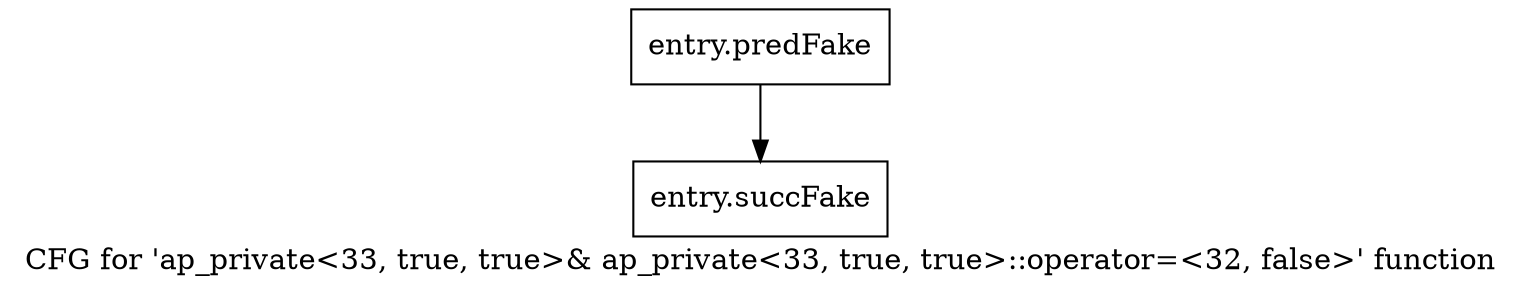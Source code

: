 digraph "CFG for 'ap_private\<33, true, true\>& ap_private\<33, true, true\>::operator=\<32, false\>' function" {
	label="CFG for 'ap_private\<33, true, true\>& ap_private\<33, true, true\>::operator=\<32, false\>' function";

	Node0x5a42090 [shape=record,filename="",linenumber="",label="{entry.predFake}"];
	Node0x5a42090 -> Node0x5ac4670[ callList="" memoryops="" filename="/home/omerfaruk/tools/Xilinx/Vitis_HLS/2023.2/include/etc/ap_private.h" execusionnum="15"];
	Node0x5ac4670 [shape=record,filename="/home/omerfaruk/tools/Xilinx/Vitis_HLS/2023.2/include/etc/ap_private.h",linenumber="1463",label="{entry.succFake}"];
}
